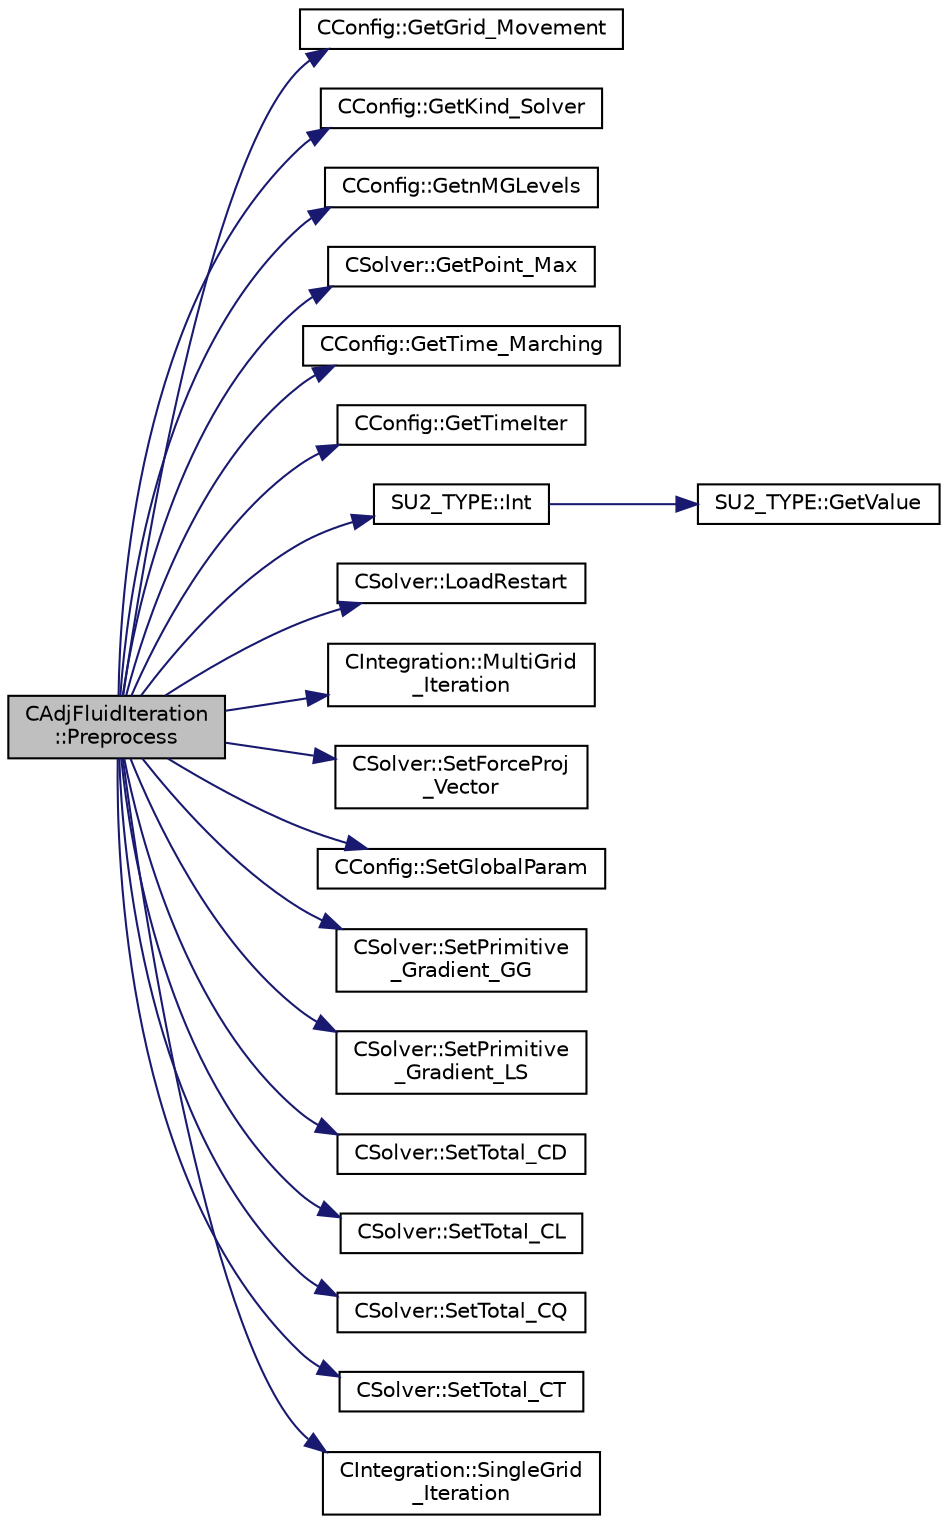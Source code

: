 digraph "CAdjFluidIteration::Preprocess"
{
 // LATEX_PDF_SIZE
  edge [fontname="Helvetica",fontsize="10",labelfontname="Helvetica",labelfontsize="10"];
  node [fontname="Helvetica",fontsize="10",shape=record];
  rankdir="LR";
  Node1 [label="CAdjFluidIteration\l::Preprocess",height=0.2,width=0.4,color="black", fillcolor="grey75", style="filled", fontcolor="black",tooltip="Preprocessing to prepare for an iteration of the physics."];
  Node1 -> Node2 [color="midnightblue",fontsize="10",style="solid",fontname="Helvetica"];
  Node2 [label="CConfig::GetGrid_Movement",height=0.2,width=0.4,color="black", fillcolor="white", style="filled",URL="$classCConfig.html#a9182d3dbb0b3bfa2ebb944f18795f5ca",tooltip="Get information about the grid movement."];
  Node1 -> Node3 [color="midnightblue",fontsize="10",style="solid",fontname="Helvetica"];
  Node3 [label="CConfig::GetKind_Solver",height=0.2,width=0.4,color="black", fillcolor="white", style="filled",URL="$classCConfig.html#a77312cf52a5ba2cc1239b7cee6fce7a7",tooltip="Governing equations of the flow (it can be different from the run time equation)."];
  Node1 -> Node4 [color="midnightblue",fontsize="10",style="solid",fontname="Helvetica"];
  Node4 [label="CConfig::GetnMGLevels",height=0.2,width=0.4,color="black", fillcolor="white", style="filled",URL="$classCConfig.html#a15a61a6f9a1d415c3509018f4916c5c1",tooltip="Get the number of multigrid levels."];
  Node1 -> Node5 [color="midnightblue",fontsize="10",style="solid",fontname="Helvetica"];
  Node5 [label="CSolver::GetPoint_Max",height=0.2,width=0.4,color="black", fillcolor="white", style="filled",URL="$classCSolver.html#a05f239269426a811729c201276245e0f",tooltip="Get the maximal residual, this is useful for the convergence history."];
  Node1 -> Node6 [color="midnightblue",fontsize="10",style="solid",fontname="Helvetica"];
  Node6 [label="CConfig::GetTime_Marching",height=0.2,width=0.4,color="black", fillcolor="white", style="filled",URL="$classCConfig.html#ac47e04d76ce865893a94dcedd3c9b6a5",tooltip="Provides information about the time integration, and change the write in the output files information..."];
  Node1 -> Node7 [color="midnightblue",fontsize="10",style="solid",fontname="Helvetica"];
  Node7 [label="CConfig::GetTimeIter",height=0.2,width=0.4,color="black", fillcolor="white", style="filled",URL="$classCConfig.html#aec6051895c2e4f593a5c245104548b78",tooltip="Get the current time iteration number."];
  Node1 -> Node8 [color="midnightblue",fontsize="10",style="solid",fontname="Helvetica"];
  Node8 [label="SU2_TYPE::Int",height=0.2,width=0.4,color="black", fillcolor="white", style="filled",URL="$namespaceSU2__TYPE.html#a6b48817766d8a6486caa2807a52f6bae",tooltip="Casts the primitive value to int (uses GetValue, already implemented for each type)."];
  Node8 -> Node9 [color="midnightblue",fontsize="10",style="solid",fontname="Helvetica"];
  Node9 [label="SU2_TYPE::GetValue",height=0.2,width=0.4,color="black", fillcolor="white", style="filled",URL="$namespaceSU2__TYPE.html#adf52a59d6f4e578f7915ec9abbf7cb22",tooltip="Get the (primitive) value of the datatype (needs to be specialized for active types)."];
  Node1 -> Node10 [color="midnightblue",fontsize="10",style="solid",fontname="Helvetica"];
  Node10 [label="CSolver::LoadRestart",height=0.2,width=0.4,color="black", fillcolor="white", style="filled",URL="$classCSolver.html#a316127966bd99012d9ba23e958dff6f5",tooltip="A virtual member."];
  Node1 -> Node11 [color="midnightblue",fontsize="10",style="solid",fontname="Helvetica"];
  Node11 [label="CIntegration::MultiGrid\l_Iteration",height=0.2,width=0.4,color="black", fillcolor="white", style="filled",URL="$classCIntegration.html#ac9550a9909fa5ddd918aaf5468170af5",tooltip="A virtual member."];
  Node1 -> Node12 [color="midnightblue",fontsize="10",style="solid",fontname="Helvetica"];
  Node12 [label="CSolver::SetForceProj\l_Vector",height=0.2,width=0.4,color="black", fillcolor="white", style="filled",URL="$classCSolver.html#a7d16ba205ce09bafe18d8ed369ce8d94",tooltip="A virtual member."];
  Node1 -> Node13 [color="midnightblue",fontsize="10",style="solid",fontname="Helvetica"];
  Node13 [label="CConfig::SetGlobalParam",height=0.2,width=0.4,color="black", fillcolor="white", style="filled",URL="$classCConfig.html#a3e3d4022db0b89a83c6c7ab44dd39463",tooltip="Set the global parameters of each simulation for each runtime system."];
  Node1 -> Node14 [color="midnightblue",fontsize="10",style="solid",fontname="Helvetica"];
  Node14 [label="CSolver::SetPrimitive\l_Gradient_GG",height=0.2,width=0.4,color="black", fillcolor="white", style="filled",URL="$classCSolver.html#a8a19e1b7831d8cb0d29c8034009aa04d",tooltip="A virtual member."];
  Node1 -> Node15 [color="midnightblue",fontsize="10",style="solid",fontname="Helvetica"];
  Node15 [label="CSolver::SetPrimitive\l_Gradient_LS",height=0.2,width=0.4,color="black", fillcolor="white", style="filled",URL="$classCSolver.html#a9a0d3bb53221f927c8ad56f22df91caa",tooltip="A virtual member."];
  Node1 -> Node16 [color="midnightblue",fontsize="10",style="solid",fontname="Helvetica"];
  Node16 [label="CSolver::SetTotal_CD",height=0.2,width=0.4,color="black", fillcolor="white", style="filled",URL="$classCSolver.html#a05f267fa1504b3b0508df7acc8e6d8d8",tooltip="A virtual member."];
  Node1 -> Node17 [color="midnightblue",fontsize="10",style="solid",fontname="Helvetica"];
  Node17 [label="CSolver::SetTotal_CL",height=0.2,width=0.4,color="black", fillcolor="white", style="filled",URL="$classCSolver.html#a2de664e4e06b5146f675ca35b16e6835",tooltip="A virtual member."];
  Node1 -> Node18 [color="midnightblue",fontsize="10",style="solid",fontname="Helvetica"];
  Node18 [label="CSolver::SetTotal_CQ",height=0.2,width=0.4,color="black", fillcolor="white", style="filled",URL="$classCSolver.html#af0fd31a883ec5a6be070e59d7f627815",tooltip="A virtual member."];
  Node1 -> Node19 [color="midnightblue",fontsize="10",style="solid",fontname="Helvetica"];
  Node19 [label="CSolver::SetTotal_CT",height=0.2,width=0.4,color="black", fillcolor="white", style="filled",URL="$classCSolver.html#a2568fd9dfb35d6bee156e225e851c9ac",tooltip="A virtual member."];
  Node1 -> Node20 [color="midnightblue",fontsize="10",style="solid",fontname="Helvetica"];
  Node20 [label="CIntegration::SingleGrid\l_Iteration",height=0.2,width=0.4,color="black", fillcolor="white", style="filled",URL="$classCIntegration.html#a6e8a994771473171efe4e89f86971e93",tooltip="A virtual member."];
}
